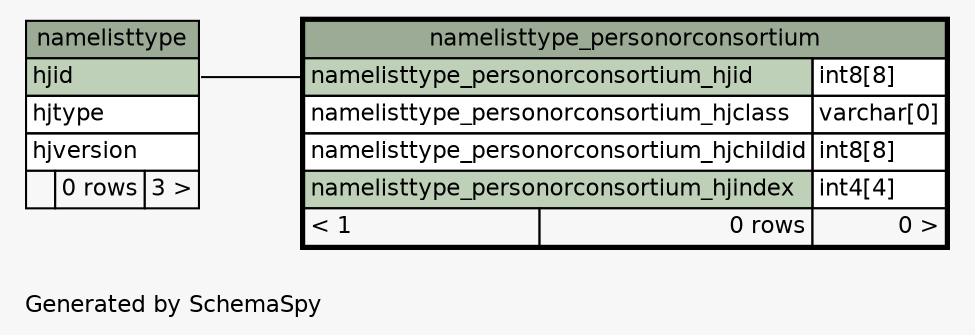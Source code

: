 // dot 2.22.2 on Windows Vista 6.0
// SchemaSpy rev 536
digraph "oneDegreeRelationshipsDiagram" {
  graph [
    rankdir="RL"
    bgcolor="#f7f7f7"
    label="\nGenerated by SchemaSpy"
    labeljust="l"
    nodesep="0.18"
    ranksep="0.46"
    fontname="Helvetica"
    fontsize="11"
  ];
  node [
    fontname="Helvetica"
    fontsize="11"
    shape="plaintext"
  ];
  edge [
    arrowsize="0.8"
  ];
  "namelisttype_personorconsortium":"namelisttype_personorconsortium_hjid":w -> "namelisttype":"hjid":e [arrowhead=none arrowtail=crowodot];
  "namelisttype" [
    label=<
    <TABLE BORDER="0" CELLBORDER="1" CELLSPACING="0" BGCOLOR="#ffffff">
      <TR><TD COLSPAN="3" BGCOLOR="#9bab96" ALIGN="CENTER">namelisttype</TD></TR>
      <TR><TD PORT="hjid" COLSPAN="3" BGCOLOR="#bed1b8" ALIGN="LEFT">hjid</TD></TR>
      <TR><TD PORT="hjtype" COLSPAN="3" ALIGN="LEFT">hjtype</TD></TR>
      <TR><TD PORT="hjversion" COLSPAN="3" ALIGN="LEFT">hjversion</TD></TR>
      <TR><TD ALIGN="LEFT" BGCOLOR="#f7f7f7">  </TD><TD ALIGN="RIGHT" BGCOLOR="#f7f7f7">0 rows</TD><TD ALIGN="RIGHT" BGCOLOR="#f7f7f7">3 &gt;</TD></TR>
    </TABLE>>
    URL="namelisttype.html"
    tooltip="namelisttype"
  ];
  "namelisttype_personorconsortium" [
    label=<
    <TABLE BORDER="2" CELLBORDER="1" CELLSPACING="0" BGCOLOR="#ffffff">
      <TR><TD COLSPAN="3" BGCOLOR="#9bab96" ALIGN="CENTER">namelisttype_personorconsortium</TD></TR>
      <TR><TD PORT="namelisttype_personorconsortium_hjid" COLSPAN="2" BGCOLOR="#bed1b8" ALIGN="LEFT">namelisttype_personorconsortium_hjid</TD><TD PORT="namelisttype_personorconsortium_hjid.type" ALIGN="LEFT">int8[8]</TD></TR>
      <TR><TD PORT="namelisttype_personorconsortium_hjclass" COLSPAN="2" ALIGN="LEFT">namelisttype_personorconsortium_hjclass</TD><TD PORT="namelisttype_personorconsortium_hjclass.type" ALIGN="LEFT">varchar[0]</TD></TR>
      <TR><TD PORT="namelisttype_personorconsortium_hjchildid" COLSPAN="2" ALIGN="LEFT">namelisttype_personorconsortium_hjchildid</TD><TD PORT="namelisttype_personorconsortium_hjchildid.type" ALIGN="LEFT">int8[8]</TD></TR>
      <TR><TD PORT="namelisttype_personorconsortium_hjindex" COLSPAN="2" BGCOLOR="#bed1b8" ALIGN="LEFT">namelisttype_personorconsortium_hjindex</TD><TD PORT="namelisttype_personorconsortium_hjindex.type" ALIGN="LEFT">int4[4]</TD></TR>
      <TR><TD ALIGN="LEFT" BGCOLOR="#f7f7f7">&lt; 1</TD><TD ALIGN="RIGHT" BGCOLOR="#f7f7f7">0 rows</TD><TD ALIGN="RIGHT" BGCOLOR="#f7f7f7">0 &gt;</TD></TR>
    </TABLE>>
    URL="namelisttype_personorconsortium.html"
    tooltip="namelisttype_personorconsortium"
  ];
}
